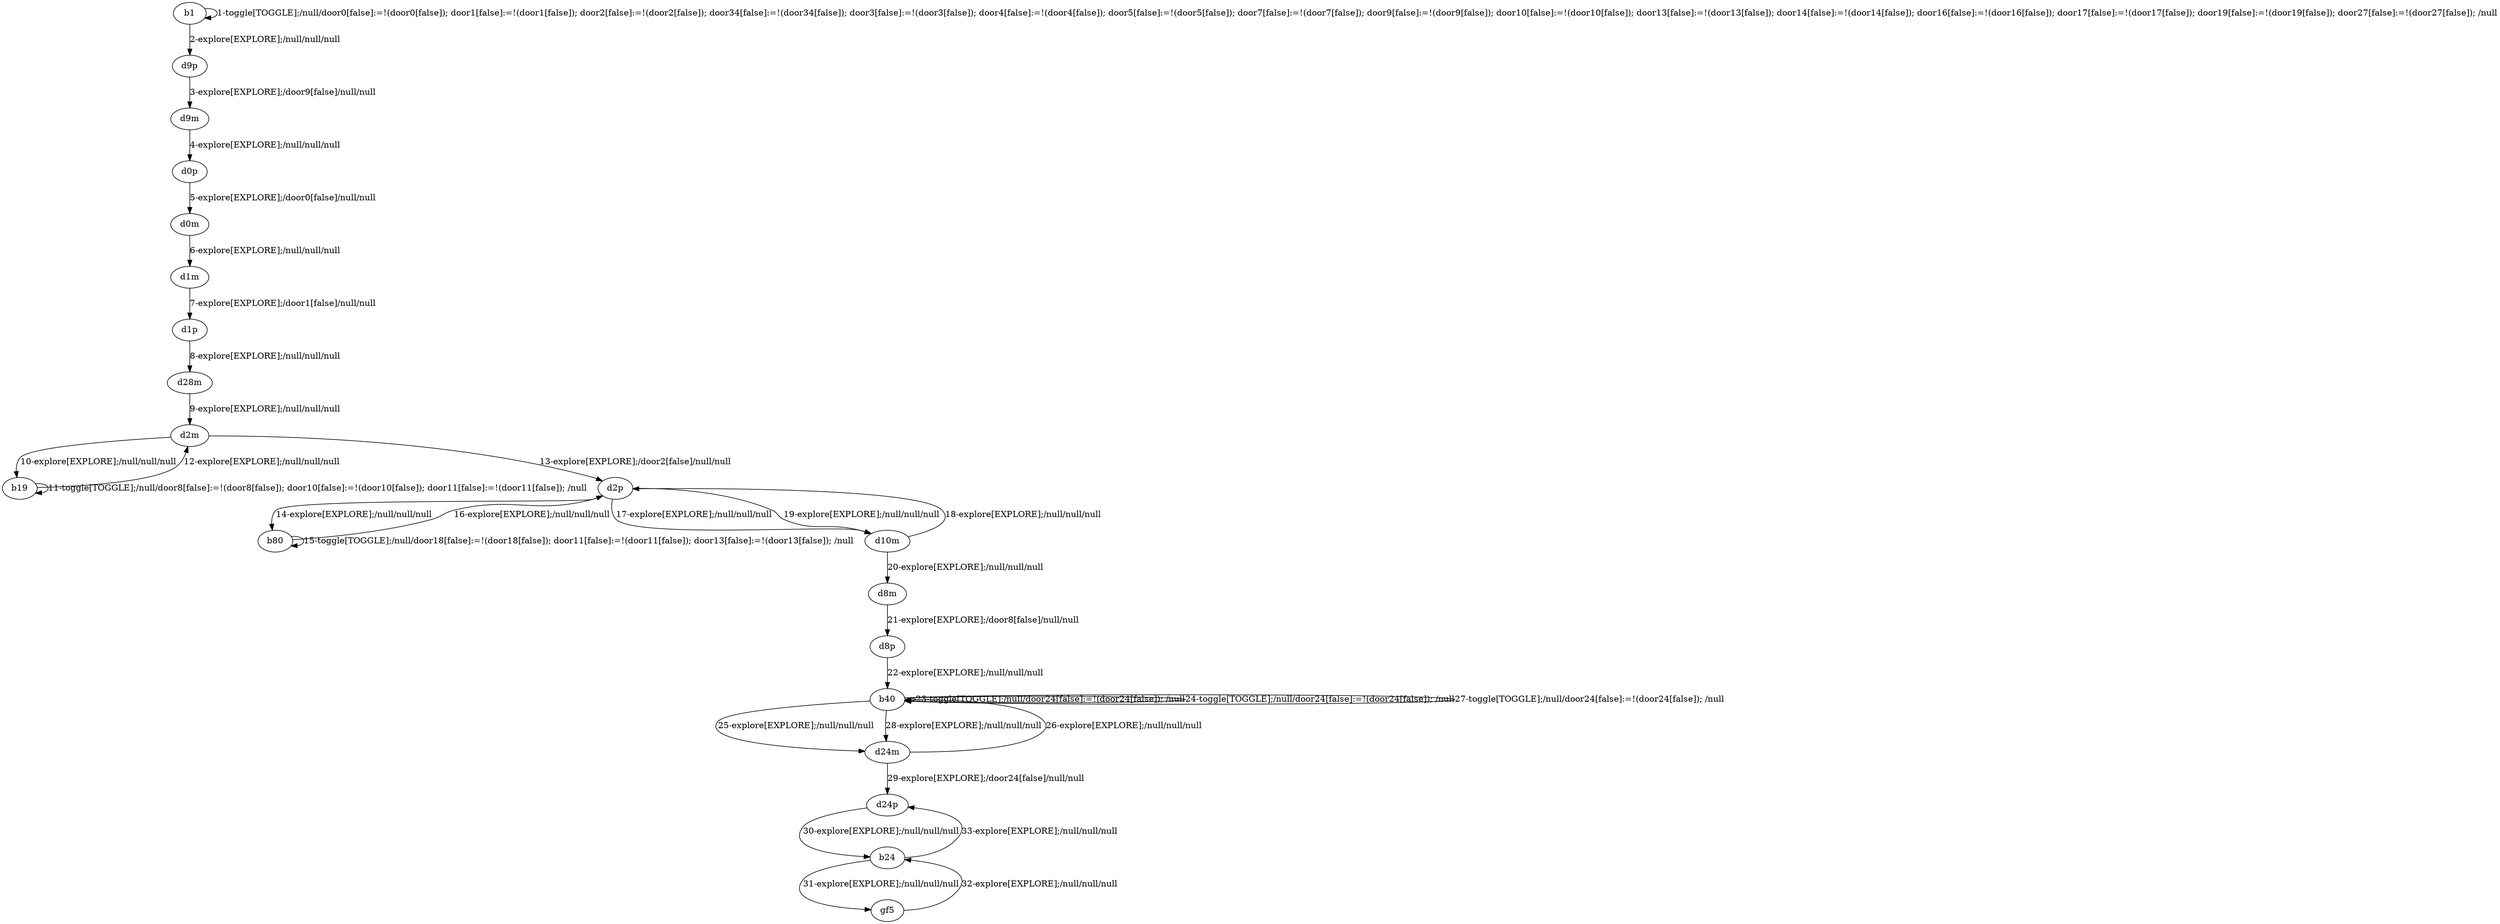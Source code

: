 # Total number of goals covered by this test: 2
# b24 --> d24p
# gf5 --> b24

digraph g {
"b1" -> "b1" [label = "1-toggle[TOGGLE];/null/door0[false]:=!(door0[false]); door1[false]:=!(door1[false]); door2[false]:=!(door2[false]); door34[false]:=!(door34[false]); door3[false]:=!(door3[false]); door4[false]:=!(door4[false]); door5[false]:=!(door5[false]); door7[false]:=!(door7[false]); door9[false]:=!(door9[false]); door10[false]:=!(door10[false]); door13[false]:=!(door13[false]); door14[false]:=!(door14[false]); door16[false]:=!(door16[false]); door17[false]:=!(door17[false]); door19[false]:=!(door19[false]); door27[false]:=!(door27[false]); /null"];
"b1" -> "d9p" [label = "2-explore[EXPLORE];/null/null/null"];
"d9p" -> "d9m" [label = "3-explore[EXPLORE];/door9[false]/null/null"];
"d9m" -> "d0p" [label = "4-explore[EXPLORE];/null/null/null"];
"d0p" -> "d0m" [label = "5-explore[EXPLORE];/door0[false]/null/null"];
"d0m" -> "d1m" [label = "6-explore[EXPLORE];/null/null/null"];
"d1m" -> "d1p" [label = "7-explore[EXPLORE];/door1[false]/null/null"];
"d1p" -> "d28m" [label = "8-explore[EXPLORE];/null/null/null"];
"d28m" -> "d2m" [label = "9-explore[EXPLORE];/null/null/null"];
"d2m" -> "b19" [label = "10-explore[EXPLORE];/null/null/null"];
"b19" -> "b19" [label = "11-toggle[TOGGLE];/null/door8[false]:=!(door8[false]); door10[false]:=!(door10[false]); door11[false]:=!(door11[false]); /null"];
"b19" -> "d2m" [label = "12-explore[EXPLORE];/null/null/null"];
"d2m" -> "d2p" [label = "13-explore[EXPLORE];/door2[false]/null/null"];
"d2p" -> "b80" [label = "14-explore[EXPLORE];/null/null/null"];
"b80" -> "b80" [label = "15-toggle[TOGGLE];/null/door18[false]:=!(door18[false]); door11[false]:=!(door11[false]); door13[false]:=!(door13[false]); /null"];
"b80" -> "d2p" [label = "16-explore[EXPLORE];/null/null/null"];
"d2p" -> "d10m" [label = "17-explore[EXPLORE];/null/null/null"];
"d10m" -> "d2p" [label = "18-explore[EXPLORE];/null/null/null"];
"d2p" -> "d10m" [label = "19-explore[EXPLORE];/null/null/null"];
"d10m" -> "d8m" [label = "20-explore[EXPLORE];/null/null/null"];
"d8m" -> "d8p" [label = "21-explore[EXPLORE];/door8[false]/null/null"];
"d8p" -> "b40" [label = "22-explore[EXPLORE];/null/null/null"];
"b40" -> "b40" [label = "23-toggle[TOGGLE];/null/door24[false]:=!(door24[false]); /null"];
"b40" -> "b40" [label = "24-toggle[TOGGLE];/null/door24[false]:=!(door24[false]); /null"];
"b40" -> "d24m" [label = "25-explore[EXPLORE];/null/null/null"];
"d24m" -> "b40" [label = "26-explore[EXPLORE];/null/null/null"];
"b40" -> "b40" [label = "27-toggle[TOGGLE];/null/door24[false]:=!(door24[false]); /null"];
"b40" -> "d24m" [label = "28-explore[EXPLORE];/null/null/null"];
"d24m" -> "d24p" [label = "29-explore[EXPLORE];/door24[false]/null/null"];
"d24p" -> "b24" [label = "30-explore[EXPLORE];/null/null/null"];
"b24" -> "gf5" [label = "31-explore[EXPLORE];/null/null/null"];
"gf5" -> "b24" [label = "32-explore[EXPLORE];/null/null/null"];
"b24" -> "d24p" [label = "33-explore[EXPLORE];/null/null/null"];
}
